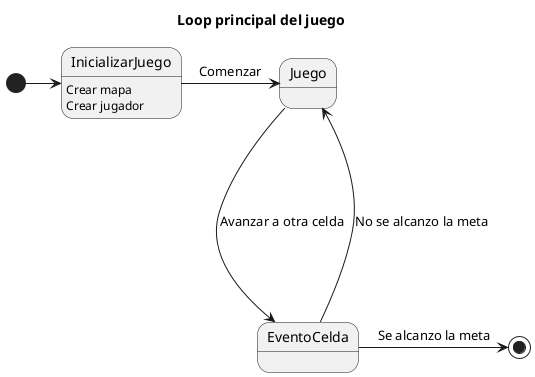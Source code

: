 @startuml
title Loop principal del juego
[*] -> InicializarJuego
InicializarJuego: Crear mapa
InicializarJuego: Crear jugador

InicializarJuego -> Juego : Comenzar

EventoCelda -> [*] : Se alcanzo la meta
EventoCelda -> Juego : No se alcanzo la meta
Juego ----> EventoCelda : Avanzar a otra celda



@enduml